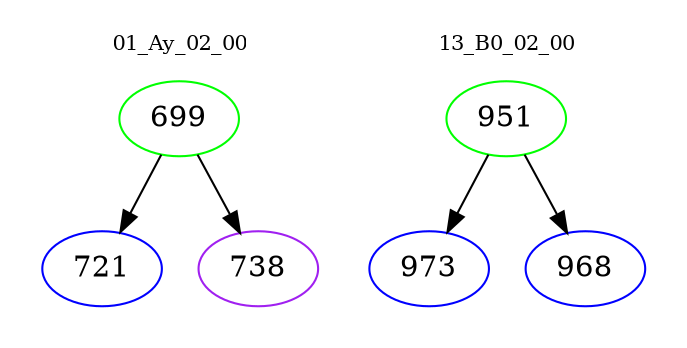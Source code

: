 digraph{
subgraph cluster_0 {
color = white
label = "01_Ay_02_00";
fontsize=10;
T0_699 [label="699", color="green"]
T0_699 -> T0_721 [color="black"]
T0_721 [label="721", color="blue"]
T0_699 -> T0_738 [color="black"]
T0_738 [label="738", color="purple"]
}
subgraph cluster_1 {
color = white
label = "13_B0_02_00";
fontsize=10;
T1_951 [label="951", color="green"]
T1_951 -> T1_973 [color="black"]
T1_973 [label="973", color="blue"]
T1_951 -> T1_968 [color="black"]
T1_968 [label="968", color="blue"]
}
}
